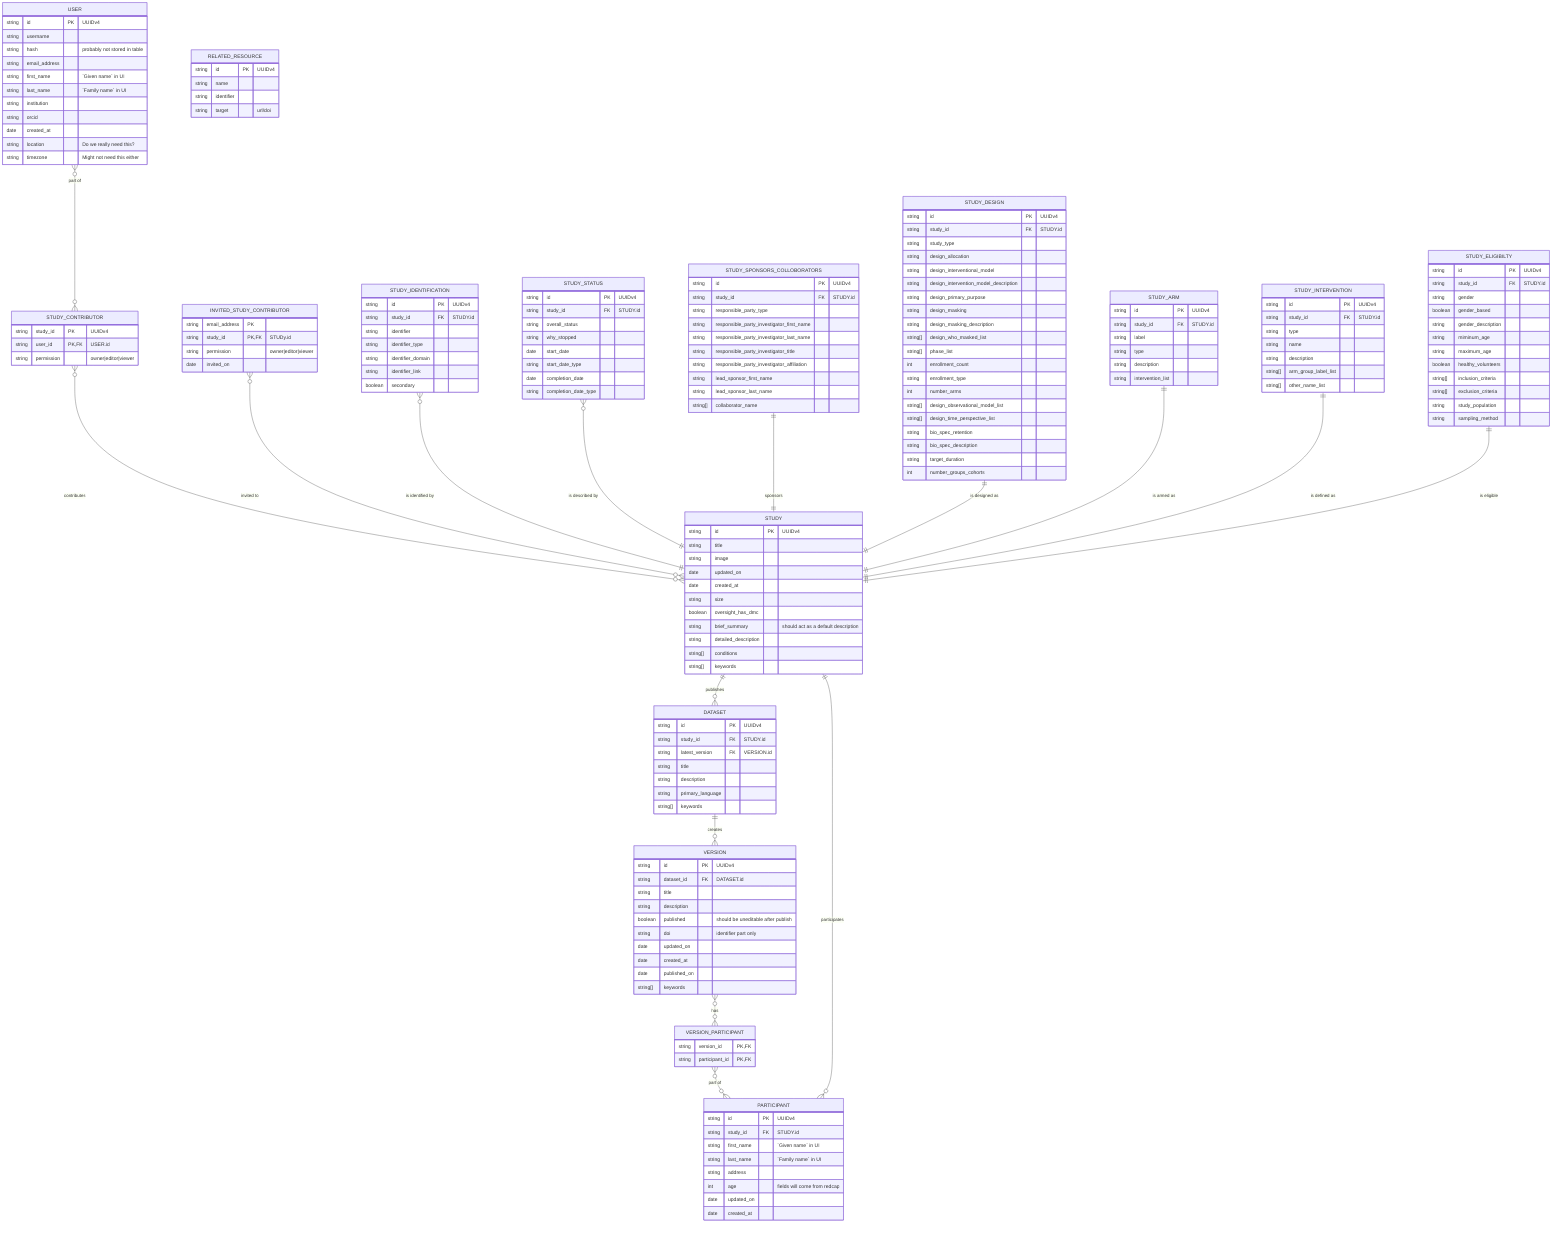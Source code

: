 erDiagram
    STUDY {
        string id PK "UUIDv4"
        string title
        string image
        date updated_on
        date created_at
        string size
        boolean oversight_has_dmc
        string brief_summary "should act as a default description"
        string detailed_description
        string[] conditions
        string[] keywords
    }

    USER {
        string id PK "UUIDv4"
        string username
        string hash "probably not stored in table"
        string email_address
        string first_name "`Given name` in UI"
        string last_name "`Family name` in UI"
        string institution
        string orcid
        date created_at
        string location "Do we really need this?"
        string timezone "Might not need this either"
    }

    STUDY_CONTRIBUTOR {
        string study_id PK "UUIDv4"
        string user_id PK,FK "USER.id"
        string permission "owner|editor|viewer"
    }

    INVITED_STUDY_CONTRIBUTOR {
        string email_address PK
        string study_id PK,FK "STUDy.id"
        string permission "owner|editor|viewer"
        date invited_on
    }

    PARTICIPANT {
        string id PK "UUIDv4"
        string study_id FK "STUDY.id"
        string first_name "`Given name` in UI"
        string last_name "`Family name` in UI"
        string address
        int age "fields will come from redcap"
        date updated_on
        date created_at
    }

    DATASET {
        string id PK "UUIDv4"
        string study_id FK "STUDY.id"
        string latest_version FK "VERSION.id"
        string title
        string description
        string primary_language
        string[] keywords
    }

    VERSION {
        string id PK "UUIDv4"
        string dataset_id FK "DATASET.id"
        string title
        string description
        boolean published "should be uneditable after publish"
        string doi "identifier part only"
        date updated_on
        date created_at
        date published_on
        string[] keywords
    }

    RELATED_RESOURCE {
        string id PK "UUIDv4"
        string name
        string identifier
        string target "url/doi"
    }

     VERSION_PARTICIPANT {
        string version_id PK,FK
        string participant_id PK,FK
    }

    STUDY_IDENTIFICATION {
        string id PK "UUIDv4"
        string study_id FK "STUDY.id"
        string identifier
        string identifier_type
        string identifier_domain
        string identifier_link
        boolean secondary
    }

    STUDY_STATUS {
        string id PK "UUIDv4"
        string study_id FK "STUDY.id"
        string overall_status
        string why_stopped
        date start_date
        string start_date_type
        date completion_date
        string completion_date_type
    }

    STUDY_SPONSORS_COLLOBORATORS {
        string id PK "UUIDv4"
        string study_id FK "STUDY.id"
        string responsible_party_type
        string responsible_party_investigator_first_name
        string responsible_party_investigator_last_name
        string responsible_party_investigator_title
        string responsible_party_investigator_affiliation
        string lead_sponsor_first_name
        string lead_sponsor_last_name
        string[] collaborator_name
    }

    STUDY_DESIGN {
        string id PK "UUIDv4"
        string study_id FK "STUDY.id"
        string study_type
        string design_allocation
        string design_interventional_model
        string design_intervention_model_description
        string design_primary_purpose
        string design_masking
        string design_masking_description
        string[] design_who_masked_list
        string[] phase_list
        int enrollment_count
        string enrollment_type
        int number_arms
        string[] design_observational_model_list
        string[] design_time_perspective_list
        string bio_spec_retention
        string bio_spec_description
        string target_duration
        int number_groups_cohorts
    }

    STUDY_ARM {
        string id PK "UUIDv4"
        string study_id FK "STUDY.id"
        string label
        string type
        string description
        string intervention_list
    }

    STUDY_INTERVENTION {
        string id PK "UUIDv4"
        string study_id FK "STUDY.id"
        string type
        string name
        string description
        string[] arm_group_label_list
        string[] other_name_list
    }

    STUDY_ELIGIBILTY {
        string id PK "UUIDv4"
        string study_id FK "STUDY.id"
        string gender
        boolean gender_based
        string gender_description
        string miminum_age
        string maximum_age
        boolean healthy_volunteers
        string[] inclusion_criteria
        string[] exclusion_criteria
        string study_population
        string sampling_method
    }

    STUDY_CONTRIBUTOR }o--o{ STUDY : contributes
    INVITED_STUDY_CONTRIBUTOR }o--o{ STUDY : "invited to"
    STUDY_IDENTIFICATION }o--|| STUDY : "is identified by"
    STUDY_STATUS }o--|| STUDY : "is described by"
    STUDY_SPONSORS_COLLOBORATORS ||--|| STUDY : "sponsors"
    STUDY_DESIGN ||--|| STUDY : "is designed as"
    STUDY_ARM ||--|| STUDY : "is armed as"
    STUDY_INTERVENTION ||--|| STUDY : "is defined as"
    STUDY_ELIGIBILTY ||--|| STUDY : "is eligible"

    STUDY ||--o{ DATASET : publishes

    DATASET ||--o{ VERSION : creates

    USER }o--o{ STUDY_CONTRIBUTOR : "part of"
    PARTICIPANT }o--|| STUDY : participates
    VERSION }o--o{ VERSION_PARTICIPANT : has
    VERSION_PARTICIPANT }o--o{ PARTICIPANT : "part of"